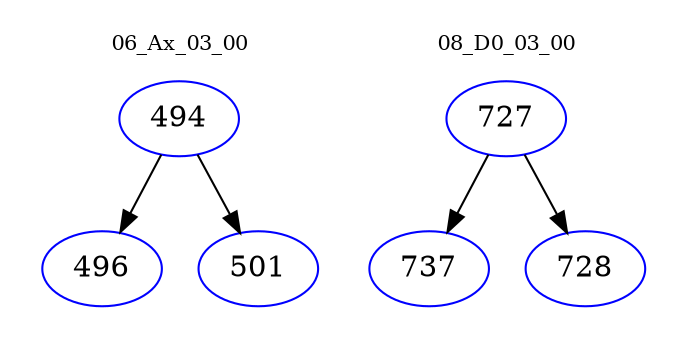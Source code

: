digraph{
subgraph cluster_0 {
color = white
label = "06_Ax_03_00";
fontsize=10;
T0_494 [label="494", color="blue"]
T0_494 -> T0_496 [color="black"]
T0_496 [label="496", color="blue"]
T0_494 -> T0_501 [color="black"]
T0_501 [label="501", color="blue"]
}
subgraph cluster_1 {
color = white
label = "08_D0_03_00";
fontsize=10;
T1_727 [label="727", color="blue"]
T1_727 -> T1_737 [color="black"]
T1_737 [label="737", color="blue"]
T1_727 -> T1_728 [color="black"]
T1_728 [label="728", color="blue"]
}
}
